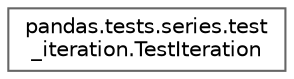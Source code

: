 digraph "Graphical Class Hierarchy"
{
 // LATEX_PDF_SIZE
  bgcolor="transparent";
  edge [fontname=Helvetica,fontsize=10,labelfontname=Helvetica,labelfontsize=10];
  node [fontname=Helvetica,fontsize=10,shape=box,height=0.2,width=0.4];
  rankdir="LR";
  Node0 [id="Node000000",label="pandas.tests.series.test\l_iteration.TestIteration",height=0.2,width=0.4,color="grey40", fillcolor="white", style="filled",URL="$d1/db1/classpandas_1_1tests_1_1series_1_1test__iteration_1_1TestIteration.html",tooltip=" "];
}
